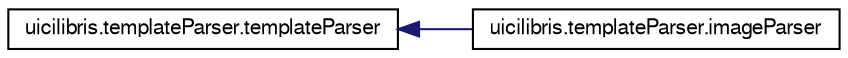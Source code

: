 digraph G
{
  edge [fontname="FreeSans",fontsize="10",labelfontname="FreeSans",labelfontsize="10"];
  node [fontname="FreeSans",fontsize="10",shape=record];
  rankdir="LR";
  Node1 [label="uicilibris.templateParser.templateParser",height=0.2,width=0.4,color="black", fillcolor="white", style="filled",URL="$classuicilibris_1_1templateParser_1_1templateParser.html",tooltip="a class to parse wiki templates, based on the module re"];
  Node1 -> Node2 [dir="back",color="midnightblue",fontsize="10",style="solid",fontname="FreeSans"];
  Node2 [label="uicilibris.templateParser.imageParser",height=0.2,width=0.4,color="black", fillcolor="white", style="filled",URL="$classuicilibris_1_1templateParser_1_1imageParser.html",tooltip="a class to parse wiki images, based on the module re"];
}
